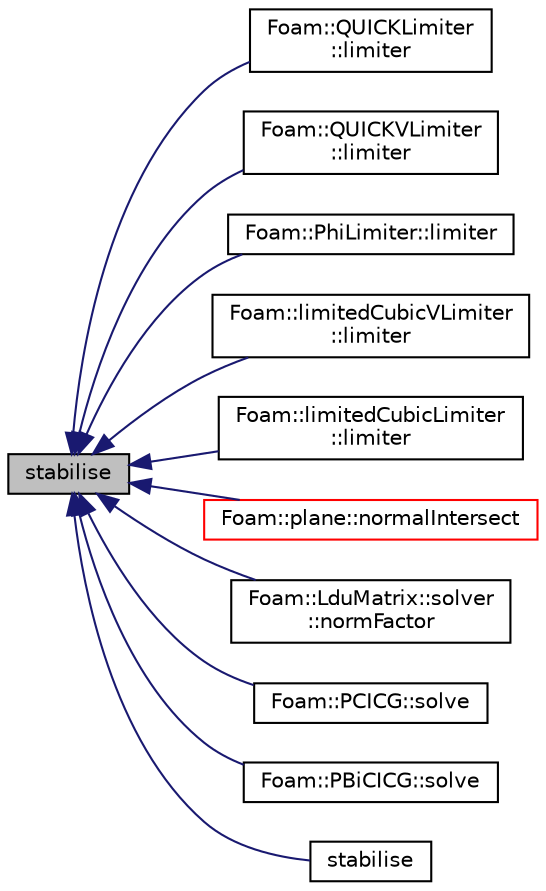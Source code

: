 digraph "stabilise"
{
  bgcolor="transparent";
  edge [fontname="Helvetica",fontsize="10",labelfontname="Helvetica",labelfontsize="10"];
  node [fontname="Helvetica",fontsize="10",shape=record];
  rankdir="LR";
  Node1 [label="stabilise",height=0.2,width=0.4,color="black", fillcolor="grey75", style="filled", fontcolor="black"];
  Node1 -> Node2 [dir="back",color="midnightblue",fontsize="10",style="solid",fontname="Helvetica"];
  Node2 [label="Foam::QUICKLimiter\l::limiter",height=0.2,width=0.4,color="black",URL="$a02052.html#aa84aee3749c316a126b3219a08f862f6"];
  Node1 -> Node3 [dir="back",color="midnightblue",fontsize="10",style="solid",fontname="Helvetica"];
  Node3 [label="Foam::QUICKVLimiter\l::limiter",height=0.2,width=0.4,color="black",URL="$a02053.html#aa84aee3749c316a126b3219a08f862f6"];
  Node1 -> Node4 [dir="back",color="midnightblue",fontsize="10",style="solid",fontname="Helvetica"];
  Node4 [label="Foam::PhiLimiter::limiter",height=0.2,width=0.4,color="black",URL="$a01848.html#aedc61ad78de7f0f003d892a77f6cb429"];
  Node1 -> Node5 [dir="back",color="midnightblue",fontsize="10",style="solid",fontname="Helvetica"];
  Node5 [label="Foam::limitedCubicVLimiter\l::limiter",height=0.2,width=0.4,color="black",URL="$a01317.html#aa84aee3749c316a126b3219a08f862f6"];
  Node1 -> Node6 [dir="back",color="midnightblue",fontsize="10",style="solid",fontname="Helvetica"];
  Node6 [label="Foam::limitedCubicLimiter\l::limiter",height=0.2,width=0.4,color="black",URL="$a01316.html#aa84aee3749c316a126b3219a08f862f6"];
  Node1 -> Node7 [dir="back",color="midnightblue",fontsize="10",style="solid",fontname="Helvetica"];
  Node7 [label="Foam::plane::normalIntersect",height=0.2,width=0.4,color="red",URL="$a01856.html#a79325c1b59a852ad033e69f38bf2ceb8",tooltip="Return cut coefficient for plane and line defined by. "];
  Node1 -> Node8 [dir="back",color="midnightblue",fontsize="10",style="solid",fontname="Helvetica"];
  Node8 [label="Foam::LduMatrix::solver\l::normFactor",height=0.2,width=0.4,color="black",URL="$a02379.html#a0e93bb3b7b4d2396eb15278901a3cb2e",tooltip="Return the matrix norm used to normalise the residual for the. "];
  Node1 -> Node9 [dir="back",color="midnightblue",fontsize="10",style="solid",fontname="Helvetica"];
  Node9 [label="Foam::PCICG::solve",height=0.2,width=0.4,color="black",URL="$a01824.html#a6020d3a68339ab1a050e90633b70ca5a",tooltip="Solve the matrix with this solver. "];
  Node1 -> Node10 [dir="back",color="midnightblue",fontsize="10",style="solid",fontname="Helvetica"];
  Node10 [label="Foam::PBiCICG::solve",height=0.2,width=0.4,color="black",URL="$a01822.html#a6020d3a68339ab1a050e90633b70ca5a",tooltip="Solve the matrix with this solver. "];
  Node1 -> Node11 [dir="back",color="midnightblue",fontsize="10",style="solid",fontname="Helvetica"];
  Node11 [label="stabilise",height=0.2,width=0.4,color="black",URL="$a10725.html#aad840398bfc1f7568110b83229ffad34"];
}

